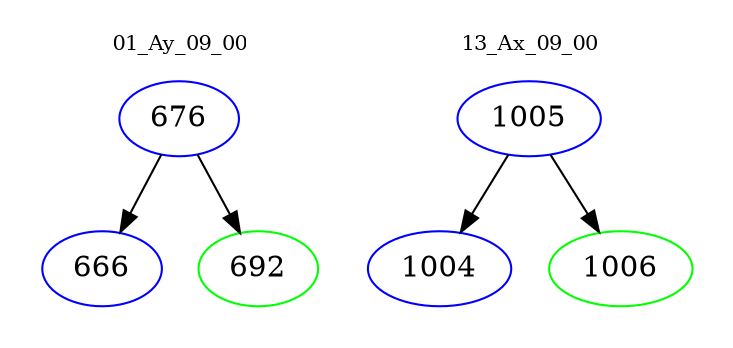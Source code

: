 digraph{
subgraph cluster_0 {
color = white
label = "01_Ay_09_00";
fontsize=10;
T0_676 [label="676", color="blue"]
T0_676 -> T0_666 [color="black"]
T0_666 [label="666", color="blue"]
T0_676 -> T0_692 [color="black"]
T0_692 [label="692", color="green"]
}
subgraph cluster_1 {
color = white
label = "13_Ax_09_00";
fontsize=10;
T1_1005 [label="1005", color="blue"]
T1_1005 -> T1_1004 [color="black"]
T1_1004 [label="1004", color="blue"]
T1_1005 -> T1_1006 [color="black"]
T1_1006 [label="1006", color="green"]
}
}
